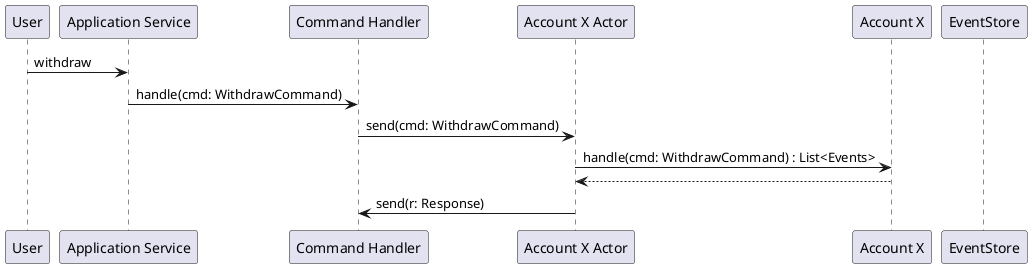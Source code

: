 @startuml

participant "User" as U
participant "Application Service" as AS
participant "Command Handler" as CH
participant "Account X Actor" as AC
participant "Account X" as A
participant "EventStore" as ES

U -> AS: withdraw
AS -> CH: handle(cmd: WithdrawCommand)
CH -> AC: send(cmd: WithdrawCommand)
AC -> A: handle(cmd: WithdrawCommand) : List<Events>
AC <-- A:
CH <- AC: send(r: Response)



@enduml
